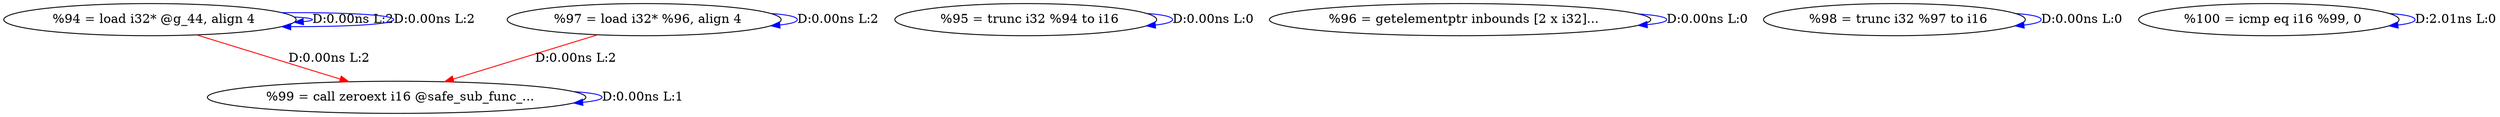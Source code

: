 digraph {
Node0x409b280[label="  %94 = load i32* @g_44, align 4"];
Node0x409b280 -> Node0x409b280[label="D:0.00ns L:2",color=blue];
Node0x409b280 -> Node0x409b280[label="D:0.00ns L:2",color=blue];
Node0x409b6e0[label="  %99 = call zeroext i16 @safe_sub_func_..."];
Node0x409b280 -> Node0x409b6e0[label="D:0.00ns L:2",color=red];
Node0x409b360[label="  %95 = trunc i32 %94 to i16"];
Node0x409b360 -> Node0x409b360[label="D:0.00ns L:0",color=blue];
Node0x409b440[label="  %96 = getelementptr inbounds [2 x i32]..."];
Node0x409b440 -> Node0x409b440[label="D:0.00ns L:0",color=blue];
Node0x409b520[label="  %97 = load i32* %96, align 4"];
Node0x409b520 -> Node0x409b520[label="D:0.00ns L:2",color=blue];
Node0x409b520 -> Node0x409b6e0[label="D:0.00ns L:2",color=red];
Node0x409b600[label="  %98 = trunc i32 %97 to i16"];
Node0x409b600 -> Node0x409b600[label="D:0.00ns L:0",color=blue];
Node0x409b6e0 -> Node0x409b6e0[label="D:0.00ns L:1",color=blue];
Node0x409b7c0[label="  %100 = icmp eq i16 %99, 0"];
Node0x409b7c0 -> Node0x409b7c0[label="D:2.01ns L:0",color=blue];
}
